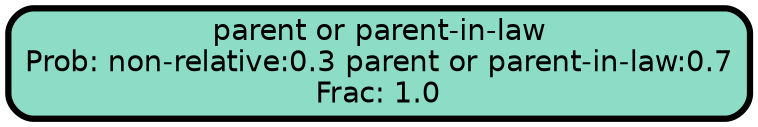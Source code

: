 graph Tree {
node [shape=box, style="filled, rounded",color="black",penwidth="3",fontcolor="black",                 fontname=helvetica] ;
graph [ranksep="0 equally", splines=straight,                 bgcolor=transparent, dpi=200] ;
edge [fontname=helvetica, color=black] ;
0 [label="parent or parent-in-law
Prob: non-relative:0.3 parent or parent-in-law:0.7
Frac: 1.0", fillcolor="#8dddc6"] ;
{rank = same;}}